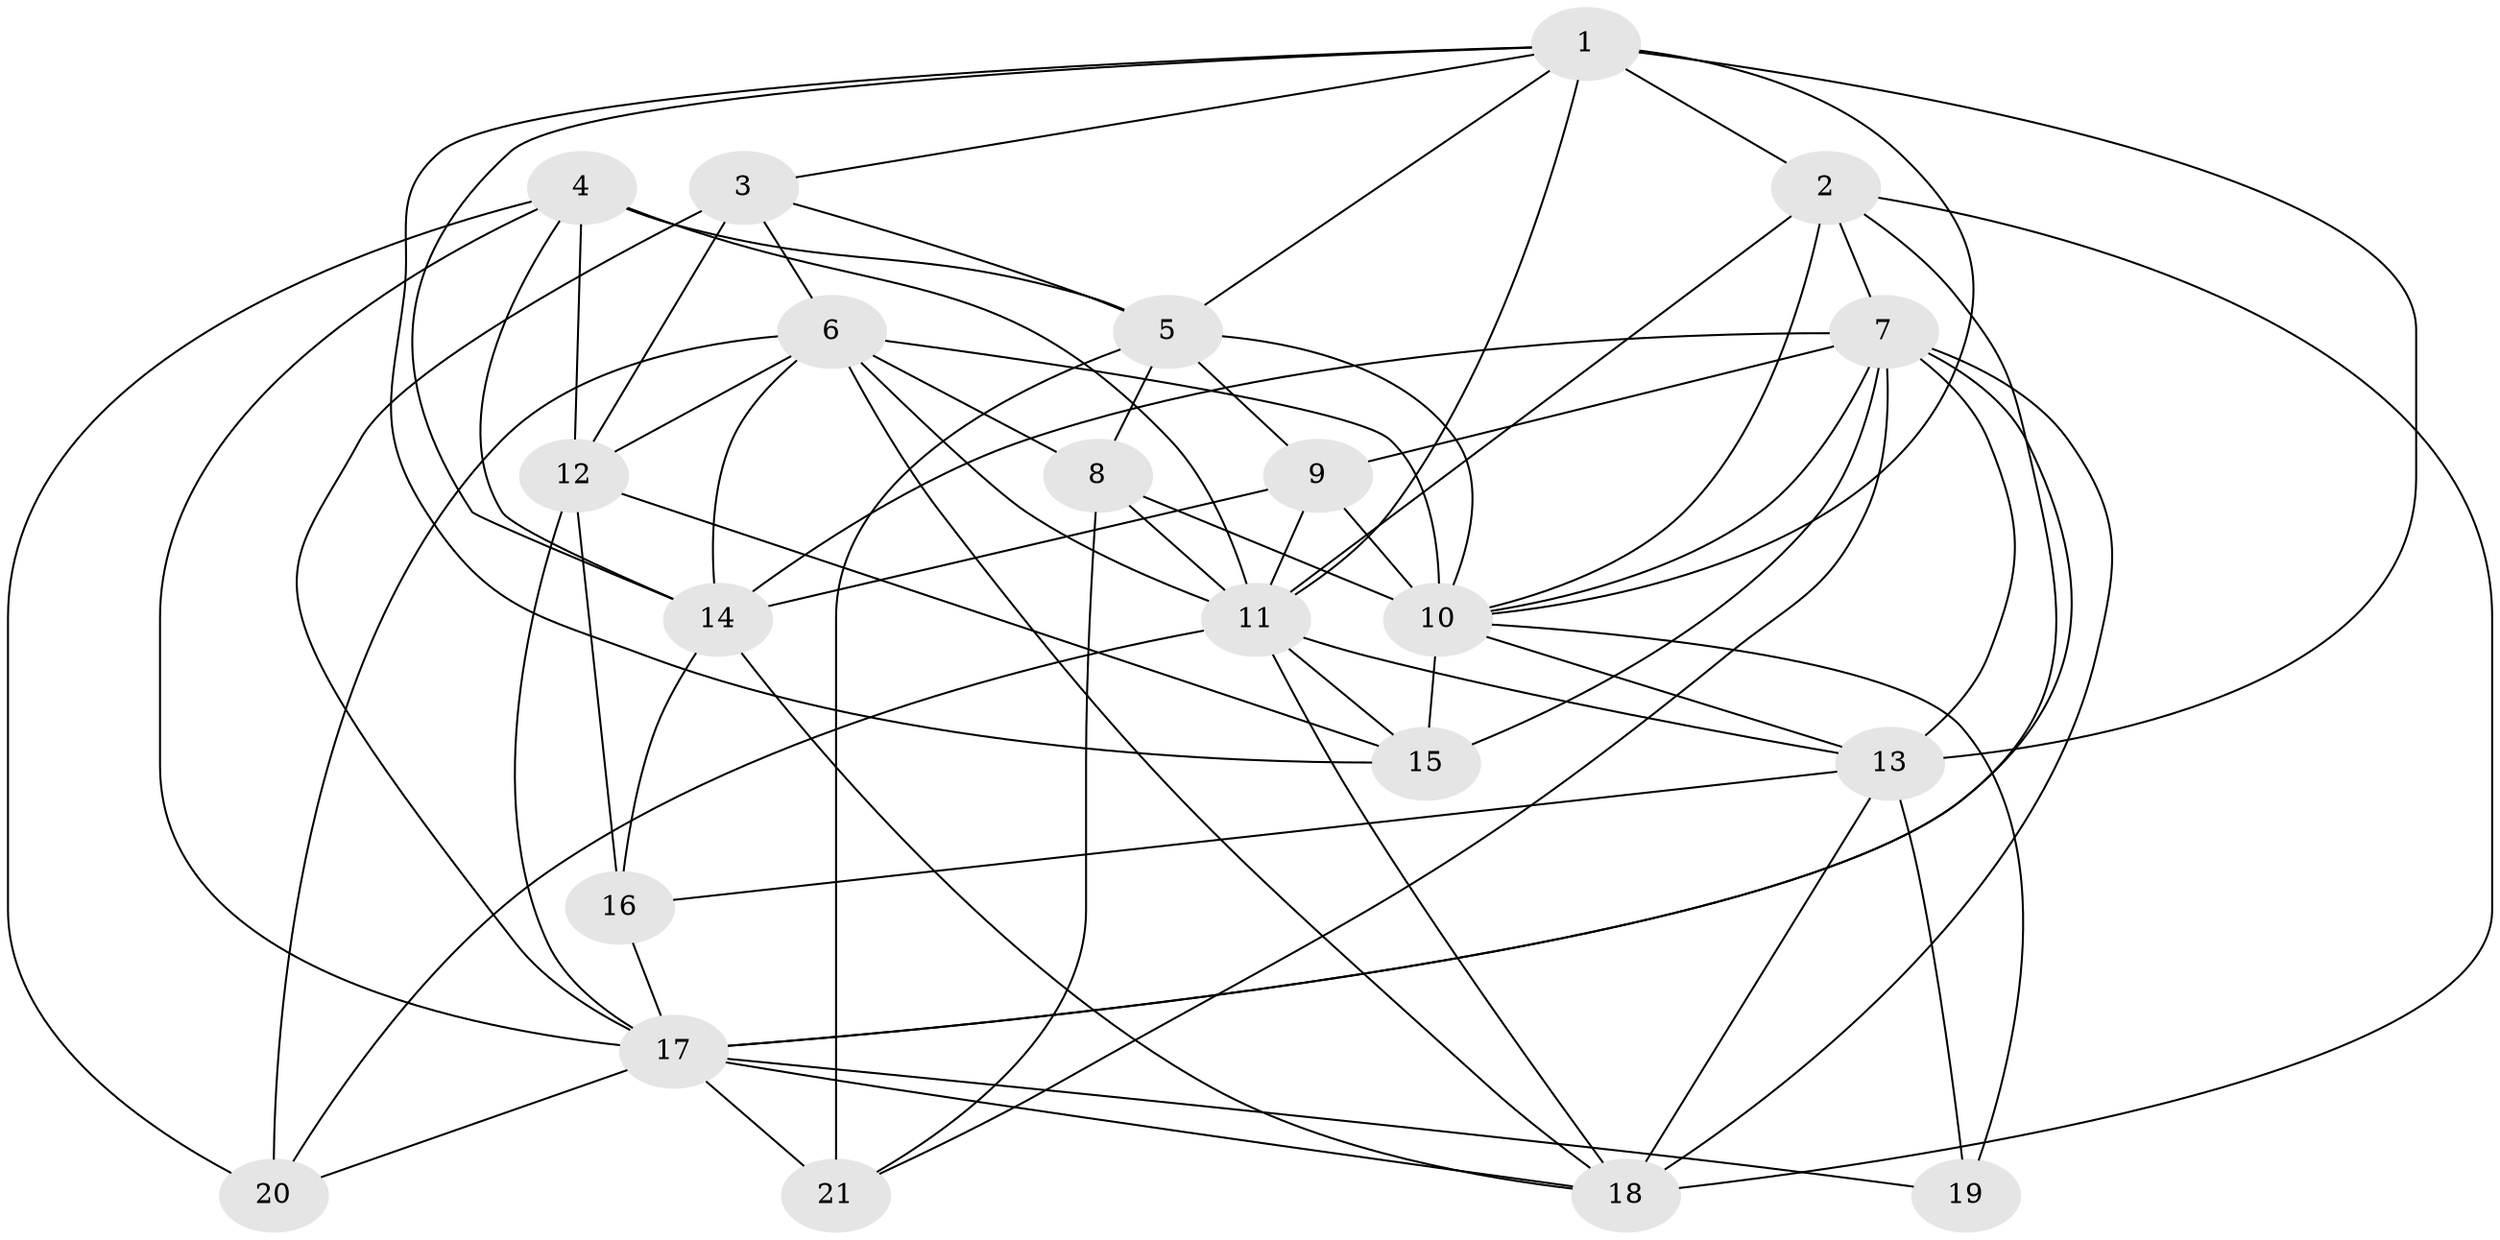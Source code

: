 // original degree distribution, {4: 1.0}
// Generated by graph-tools (version 1.1) at 2025/53/03/04/25 22:53:42]
// undirected, 21 vertices, 68 edges
graph export_dot {
  node [color=gray90,style=filled];
  1;
  2;
  3;
  4;
  5;
  6;
  7;
  8;
  9;
  10;
  11;
  12;
  13;
  14;
  15;
  16;
  17;
  18;
  19;
  20;
  21;
  1 -- 2 [weight=1.0];
  1 -- 3 [weight=1.0];
  1 -- 5 [weight=1.0];
  1 -- 10 [weight=1.0];
  1 -- 11 [weight=1.0];
  1 -- 13 [weight=1.0];
  1 -- 14 [weight=1.0];
  1 -- 15 [weight=1.0];
  2 -- 7 [weight=1.0];
  2 -- 10 [weight=1.0];
  2 -- 11 [weight=1.0];
  2 -- 17 [weight=1.0];
  2 -- 18 [weight=1.0];
  3 -- 5 [weight=1.0];
  3 -- 6 [weight=1.0];
  3 -- 12 [weight=2.0];
  3 -- 17 [weight=1.0];
  4 -- 5 [weight=1.0];
  4 -- 11 [weight=2.0];
  4 -- 12 [weight=2.0];
  4 -- 14 [weight=2.0];
  4 -- 17 [weight=2.0];
  4 -- 20 [weight=1.0];
  5 -- 8 [weight=2.0];
  5 -- 9 [weight=1.0];
  5 -- 10 [weight=1.0];
  5 -- 21 [weight=5.0];
  6 -- 8 [weight=1.0];
  6 -- 10 [weight=2.0];
  6 -- 11 [weight=2.0];
  6 -- 12 [weight=3.0];
  6 -- 14 [weight=1.0];
  6 -- 18 [weight=1.0];
  6 -- 20 [weight=1.0];
  7 -- 9 [weight=1.0];
  7 -- 10 [weight=1.0];
  7 -- 13 [weight=1.0];
  7 -- 14 [weight=1.0];
  7 -- 15 [weight=2.0];
  7 -- 17 [weight=1.0];
  7 -- 18 [weight=1.0];
  7 -- 21 [weight=1.0];
  8 -- 10 [weight=1.0];
  8 -- 11 [weight=1.0];
  8 -- 21 [weight=1.0];
  9 -- 10 [weight=2.0];
  9 -- 11 [weight=1.0];
  9 -- 14 [weight=1.0];
  10 -- 13 [weight=1.0];
  10 -- 15 [weight=1.0];
  10 -- 19 [weight=1.0];
  11 -- 13 [weight=1.0];
  11 -- 15 [weight=1.0];
  11 -- 18 [weight=1.0];
  11 -- 20 [weight=1.0];
  12 -- 15 [weight=1.0];
  12 -- 16 [weight=1.0];
  12 -- 17 [weight=1.0];
  13 -- 16 [weight=1.0];
  13 -- 18 [weight=2.0];
  13 -- 19 [weight=1.0];
  14 -- 16 [weight=1.0];
  14 -- 18 [weight=1.0];
  16 -- 17 [weight=1.0];
  17 -- 18 [weight=1.0];
  17 -- 19 [weight=2.0];
  17 -- 20 [weight=1.0];
  17 -- 21 [weight=1.0];
}
